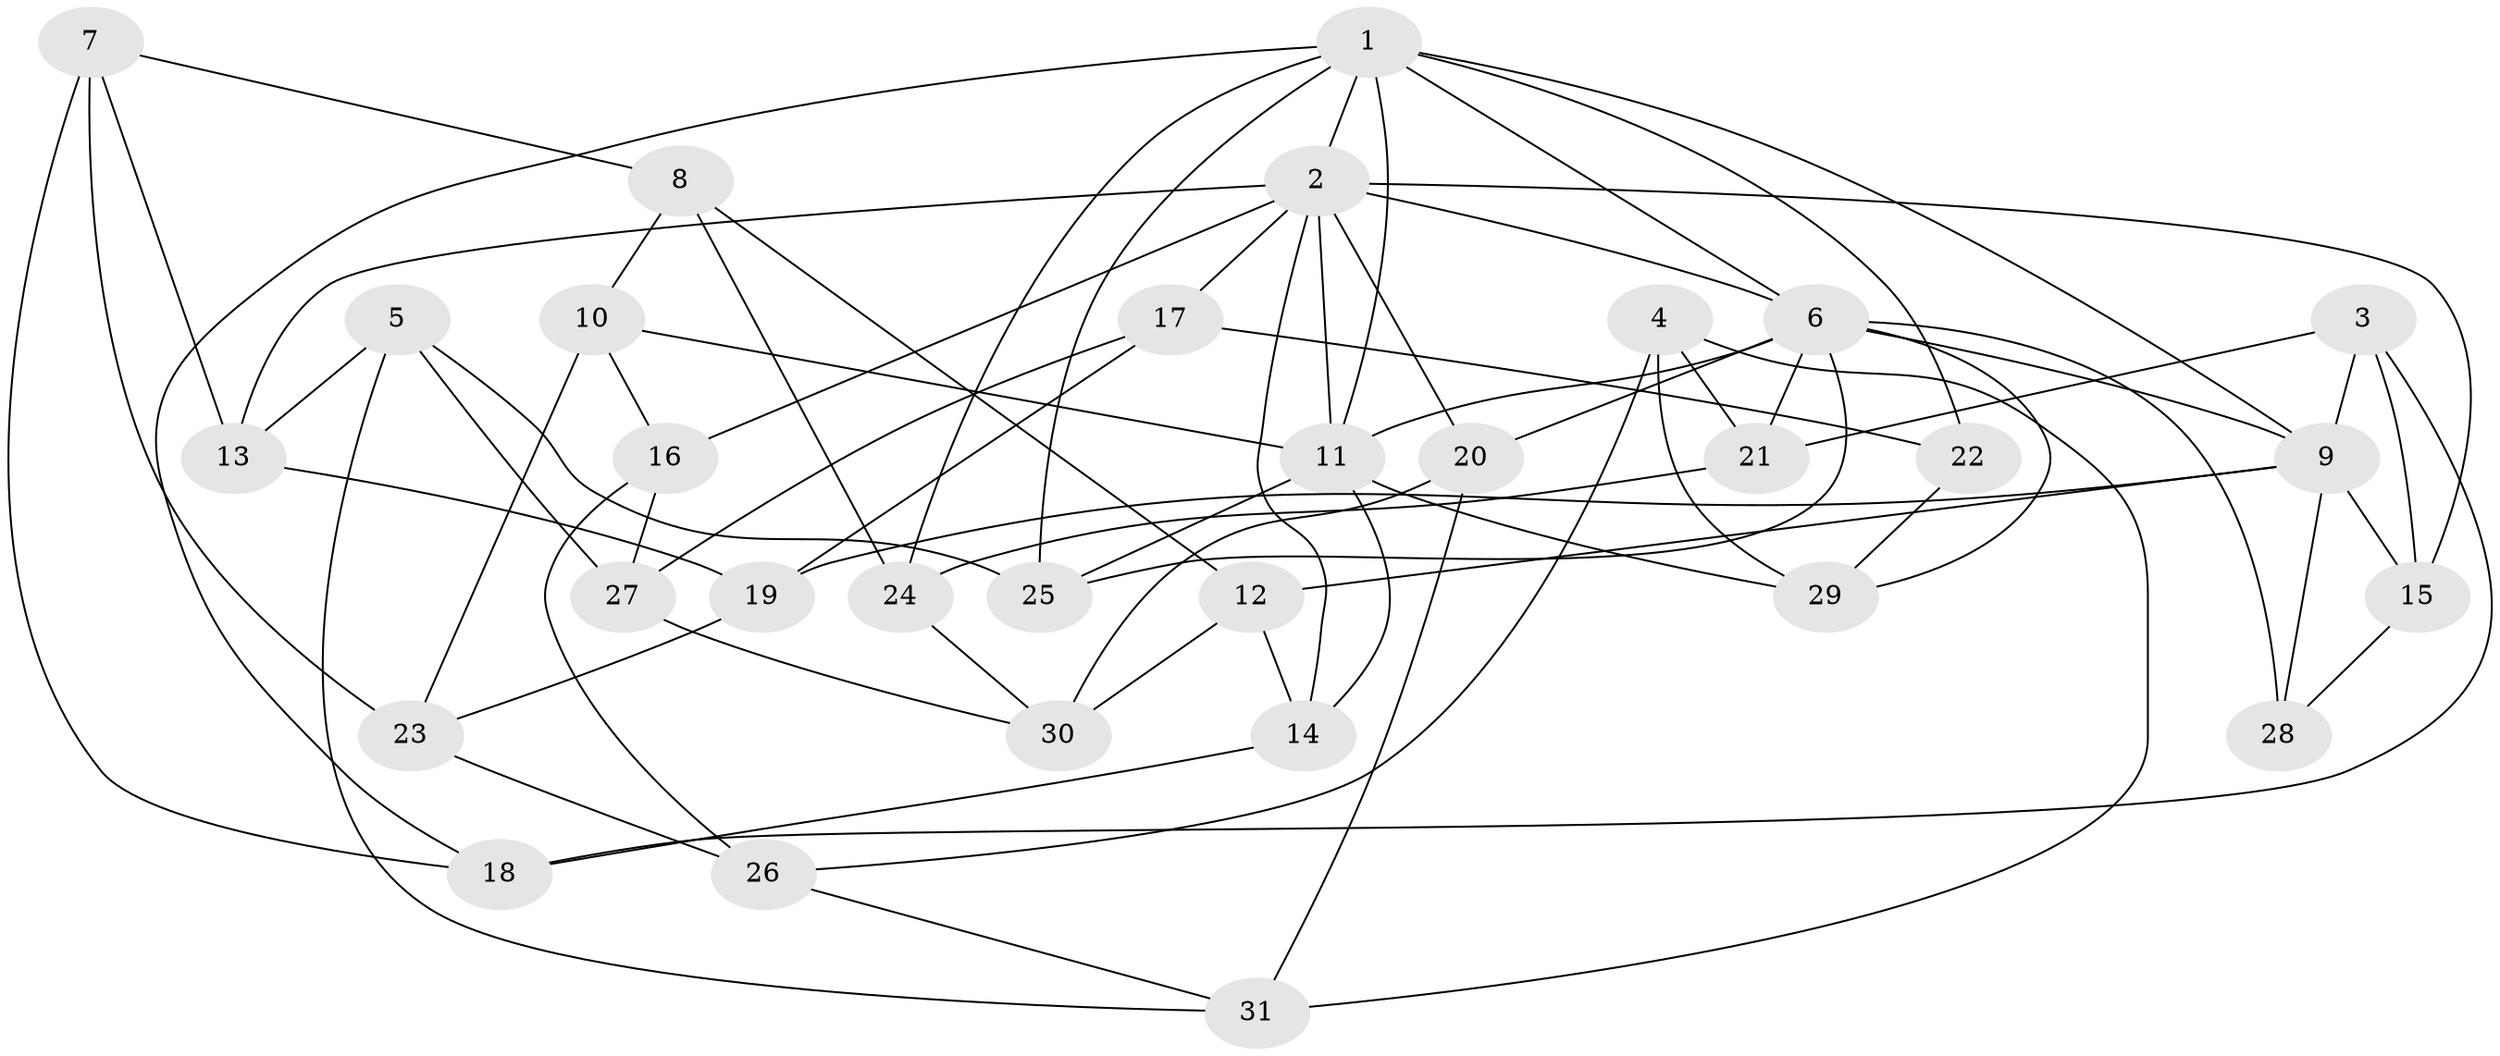 // original degree distribution, {4: 1.0}
// Generated by graph-tools (version 1.1) at 2025/53/03/04/25 22:53:32]
// undirected, 31 vertices, 71 edges
graph export_dot {
  node [color=gray90,style=filled];
  1;
  2;
  3;
  4;
  5;
  6;
  7;
  8;
  9;
  10;
  11;
  12;
  13;
  14;
  15;
  16;
  17;
  18;
  19;
  20;
  21;
  22;
  23;
  24;
  25;
  26;
  27;
  28;
  29;
  30;
  31;
  1 -- 2 [weight=2.0];
  1 -- 6 [weight=1.0];
  1 -- 9 [weight=1.0];
  1 -- 11 [weight=1.0];
  1 -- 18 [weight=1.0];
  1 -- 22 [weight=2.0];
  1 -- 24 [weight=1.0];
  1 -- 25 [weight=1.0];
  2 -- 6 [weight=1.0];
  2 -- 11 [weight=1.0];
  2 -- 13 [weight=1.0];
  2 -- 14 [weight=1.0];
  2 -- 15 [weight=1.0];
  2 -- 16 [weight=1.0];
  2 -- 17 [weight=1.0];
  2 -- 20 [weight=1.0];
  3 -- 9 [weight=1.0];
  3 -- 15 [weight=1.0];
  3 -- 18 [weight=1.0];
  3 -- 21 [weight=1.0];
  4 -- 21 [weight=1.0];
  4 -- 26 [weight=1.0];
  4 -- 29 [weight=1.0];
  4 -- 31 [weight=1.0];
  5 -- 13 [weight=1.0];
  5 -- 25 [weight=1.0];
  5 -- 27 [weight=1.0];
  5 -- 31 [weight=1.0];
  6 -- 9 [weight=2.0];
  6 -- 11 [weight=2.0];
  6 -- 20 [weight=1.0];
  6 -- 21 [weight=1.0];
  6 -- 25 [weight=1.0];
  6 -- 28 [weight=2.0];
  6 -- 29 [weight=1.0];
  7 -- 8 [weight=1.0];
  7 -- 13 [weight=1.0];
  7 -- 18 [weight=1.0];
  7 -- 23 [weight=1.0];
  8 -- 10 [weight=1.0];
  8 -- 12 [weight=1.0];
  8 -- 24 [weight=1.0];
  9 -- 12 [weight=1.0];
  9 -- 15 [weight=1.0];
  9 -- 19 [weight=1.0];
  9 -- 28 [weight=1.0];
  10 -- 11 [weight=1.0];
  10 -- 16 [weight=1.0];
  10 -- 23 [weight=1.0];
  11 -- 14 [weight=1.0];
  11 -- 25 [weight=1.0];
  11 -- 29 [weight=1.0];
  12 -- 14 [weight=1.0];
  12 -- 30 [weight=1.0];
  13 -- 19 [weight=1.0];
  14 -- 18 [weight=1.0];
  15 -- 28 [weight=1.0];
  16 -- 26 [weight=1.0];
  16 -- 27 [weight=1.0];
  17 -- 19 [weight=1.0];
  17 -- 22 [weight=1.0];
  17 -- 27 [weight=1.0];
  19 -- 23 [weight=1.0];
  20 -- 30 [weight=1.0];
  20 -- 31 [weight=1.0];
  21 -- 24 [weight=1.0];
  22 -- 29 [weight=1.0];
  23 -- 26 [weight=1.0];
  24 -- 30 [weight=1.0];
  26 -- 31 [weight=1.0];
  27 -- 30 [weight=1.0];
}

